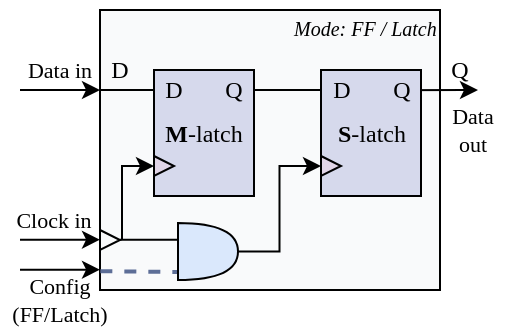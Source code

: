 <mxfile version="26.2.12">
  <diagram name="第 1 页" id="2U3ec2Lrw3CJrJBVDBDu">
    <mxGraphModel dx="-167" dy="224" grid="1" gridSize="10" guides="1" tooltips="1" connect="1" arrows="1" fold="1" page="1" pageScale="1" pageWidth="255" pageHeight="165" math="0" shadow="0">
      <root>
        <mxCell id="0" />
        <mxCell id="1" parent="0" />
        <mxCell id="G3UJgIYXZJjlc9Zsjnps-1" value="" style="rounded=0;whiteSpace=wrap;html=1;fillColor=#F9FAFB;strokeColor=#000000;strokeWidth=1;fontFamily=Times New Roman;" parent="1" vertex="1">
          <mxGeometry x="561" y="5" width="170" height="140" as="geometry" />
        </mxCell>
        <mxCell id="G3UJgIYXZJjlc9Zsjnps-10" value="" style="triangle;whiteSpace=wrap;html=1;strokeWidth=1;fillColor=light-dark(#f9fafb, #1d293b);strokeColor=#000000;fontFamily=Times New Roman;" parent="1" vertex="1">
          <mxGeometry x="561" y="115" width="10" height="10" as="geometry" />
        </mxCell>
        <mxCell id="G3UJgIYXZJjlc9Zsjnps-11" value="" style="endArrow=classic;html=1;rounded=0;exitX=1;exitY=0.5;exitDx=0;exitDy=0;edgeStyle=orthogonalEdgeStyle;strokeWidth=1;endFill=1;fontFamily=Times New Roman;entryX=0;entryY=0.5;entryDx=0;entryDy=0;" parent="1" target="wC-l8S20R2a5h-04oCZZ-35" edge="1">
          <mxGeometry width="50" height="50" relative="1" as="geometry">
            <mxPoint x="572.0" y="120" as="sourcePoint" />
            <mxPoint x="587.0" y="83" as="targetPoint" />
            <Array as="points">
              <mxPoint x="572" y="83" />
            </Array>
          </mxGeometry>
        </mxCell>
        <mxCell id="G3UJgIYXZJjlc9Zsjnps-12" value="" style="endArrow=classic;html=1;rounded=0;entryX=0;entryY=0.5;entryDx=0;entryDy=0;edgeStyle=orthogonalEdgeStyle;strokeWidth=1;endFill=1;fontFamily=Times New Roman;exitX=1;exitY=0.5;exitDx=0;exitDy=0;exitPerimeter=0;" parent="1" source="GTNCocy2A5qM65icqbY7-12" target="wC-l8S20R2a5h-04oCZZ-41" edge="1">
          <mxGeometry width="50" height="50" relative="1" as="geometry">
            <mxPoint x="620" y="120" as="sourcePoint" />
            <mxPoint x="641" y="100" as="targetPoint" />
          </mxGeometry>
        </mxCell>
        <mxCell id="G3UJgIYXZJjlc9Zsjnps-13" value="D" style="text;html=1;align=center;verticalAlign=middle;whiteSpace=wrap;rounded=0;fontFamily=Times New Roman;" parent="1" vertex="1">
          <mxGeometry x="561" y="25" width="20" height="20" as="geometry" />
        </mxCell>
        <mxCell id="G3UJgIYXZJjlc9Zsjnps-14" value="" style="endArrow=none;html=1;rounded=0;strokeWidth=1;endFill=1;fontFamily=Times New Roman;startFill=0;entryX=0;entryY=0.5;entryDx=0;entryDy=0;" parent="1" target="wC-l8S20R2a5h-04oCZZ-36" edge="1">
          <mxGeometry width="50" height="50" relative="1" as="geometry">
            <mxPoint x="561" y="45" as="sourcePoint" />
            <mxPoint x="581" y="48" as="targetPoint" />
          </mxGeometry>
        </mxCell>
        <mxCell id="G3UJgIYXZJjlc9Zsjnps-20" value="Q" style="text;html=1;align=center;verticalAlign=middle;whiteSpace=wrap;rounded=0;fontFamily=Times New Roman;" parent="1" vertex="1">
          <mxGeometry x="731" y="25" width="20" height="20" as="geometry" />
        </mxCell>
        <mxCell id="G3UJgIYXZJjlc9Zsjnps-21" value="Data in" style="text;html=1;align=center;verticalAlign=middle;whiteSpace=wrap;rounded=0;fontFamily=Times New Roman;fontSize=11;" parent="1" vertex="1">
          <mxGeometry x="516" y="20" width="50" height="30" as="geometry" />
        </mxCell>
        <mxCell id="G3UJgIYXZJjlc9Zsjnps-22" value="" style="endArrow=classic;html=1;rounded=0;fontFamily=Times New Roman;" parent="1" edge="1">
          <mxGeometry width="50" height="50" relative="1" as="geometry">
            <mxPoint x="521" y="45" as="sourcePoint" />
            <mxPoint x="561" y="45" as="targetPoint" />
          </mxGeometry>
        </mxCell>
        <mxCell id="G3UJgIYXZJjlc9Zsjnps-23" value="" style="endArrow=classic;html=1;rounded=0;fontFamily=Times New Roman;" parent="1" edge="1">
          <mxGeometry width="50" height="50" relative="1" as="geometry">
            <mxPoint x="521" y="119.83" as="sourcePoint" />
            <mxPoint x="561" y="119.83" as="targetPoint" />
          </mxGeometry>
        </mxCell>
        <mxCell id="G3UJgIYXZJjlc9Zsjnps-24" value="Clock in" style="text;html=1;align=center;verticalAlign=middle;whiteSpace=wrap;rounded=0;fontFamily=Times New Roman;fontSize=11;" parent="1" vertex="1">
          <mxGeometry x="513" y="95" width="50" height="30" as="geometry" />
        </mxCell>
        <mxCell id="G3UJgIYXZJjlc9Zsjnps-25" value="&lt;span style=&quot;background-color: transparent; color: light-dark(rgb(0, 0, 0), rgb(255, 255, 255));&quot;&gt;Data&lt;/span&gt;&lt;br&gt;&lt;div&gt;out&lt;/div&gt;" style="text;html=1;align=center;verticalAlign=middle;whiteSpace=wrap;rounded=0;fontFamily=Times New Roman;fontSize=11;" parent="1" vertex="1">
          <mxGeometry x="730" y="50" width="35" height="30" as="geometry" />
        </mxCell>
        <mxCell id="G3UJgIYXZJjlc9Zsjnps-26" value="" style="endArrow=classic;html=1;rounded=0;fontFamily=Times New Roman;exitX=0.5;exitY=0;exitDx=0;exitDy=0;" parent="1" edge="1">
          <mxGeometry width="50" height="50" relative="1" as="geometry">
            <mxPoint x="701" y="45.18" as="sourcePoint" />
            <mxPoint x="750" y="45" as="targetPoint" />
          </mxGeometry>
        </mxCell>
        <mxCell id="G3UJgIYXZJjlc9Zsjnps-27" value="" style="endArrow=none;html=1;rounded=0;exitX=0.001;exitY=0.933;exitDx=0;exitDy=0;exitPerimeter=0;strokeWidth=2;endFill=1;fontFamily=Times New Roman;strokeColor=#5D6E97;dashed=1;startFill=0;" parent="1" source="G3UJgIYXZJjlc9Zsjnps-1" edge="1">
          <mxGeometry width="50" height="50" relative="1" as="geometry">
            <mxPoint x="694" y="145" as="sourcePoint" />
            <mxPoint x="600" y="136" as="targetPoint" />
          </mxGeometry>
        </mxCell>
        <mxCell id="G3UJgIYXZJjlc9Zsjnps-28" value="" style="endArrow=classic;html=1;rounded=0;fontFamily=Times New Roman;" parent="1" edge="1">
          <mxGeometry width="50" height="50" relative="1" as="geometry">
            <mxPoint x="521" y="134.83" as="sourcePoint" />
            <mxPoint x="561" y="134.83" as="targetPoint" />
          </mxGeometry>
        </mxCell>
        <mxCell id="G3UJgIYXZJjlc9Zsjnps-29" value="&lt;code data-end=&quot;407&quot; data-start=&quot;388&quot;&gt;&lt;font face=&quot;Times New Roman&quot;&gt;Config (FF/Latch)&lt;/font&gt;&lt;/code&gt;" style="text;html=1;align=center;verticalAlign=middle;whiteSpace=wrap;rounded=0;fontFamily=Times New Roman;fontSize=11;" parent="1" vertex="1">
          <mxGeometry x="511" y="135" width="60" height="30" as="geometry" />
        </mxCell>
        <mxCell id="wC-l8S20R2a5h-04oCZZ-8" style="edgeStyle=orthogonalEdgeStyle;rounded=0;orthogonalLoop=1;jettySize=auto;html=1;exitX=0.5;exitY=1;exitDx=0;exitDy=0;fontFamily=Times New Roman;" parent="1" source="G3UJgIYXZJjlc9Zsjnps-20" target="G3UJgIYXZJjlc9Zsjnps-20" edge="1">
          <mxGeometry relative="1" as="geometry" />
        </mxCell>
        <mxCell id="wC-l8S20R2a5h-04oCZZ-33" value="" style="group" parent="1" vertex="1" connectable="0">
          <mxGeometry x="588" y="35" width="50" height="63" as="geometry" />
        </mxCell>
        <mxCell id="wC-l8S20R2a5h-04oCZZ-34" value="&lt;b&gt;M&lt;/b&gt;-latch" style="rounded=0;whiteSpace=wrap;html=1;fillColor=#D6D9EC;strokeColor=light-dark(#000000, #9577a3);strokeWidth=1;fontFamily=Times New Roman;" parent="wC-l8S20R2a5h-04oCZZ-33" vertex="1">
          <mxGeometry width="50" height="63" as="geometry" />
        </mxCell>
        <mxCell id="wC-l8S20R2a5h-04oCZZ-35" value="" style="triangle;whiteSpace=wrap;html=1;strokeWidth=1;fillColor=#e1d5e7;strokeColor=#000000;fontFamily=Times New Roman;" parent="wC-l8S20R2a5h-04oCZZ-33" vertex="1">
          <mxGeometry y="43" width="10" height="10" as="geometry" />
        </mxCell>
        <mxCell id="wC-l8S20R2a5h-04oCZZ-36" value="D" style="text;html=1;align=center;verticalAlign=middle;whiteSpace=wrap;rounded=0;fontFamily=Times New Roman;" parent="wC-l8S20R2a5h-04oCZZ-33" vertex="1">
          <mxGeometry width="20" height="20" as="geometry" />
        </mxCell>
        <mxCell id="wC-l8S20R2a5h-04oCZZ-37" value="Q" style="text;html=1;align=center;verticalAlign=middle;whiteSpace=wrap;rounded=0;fontFamily=Times New Roman;" parent="wC-l8S20R2a5h-04oCZZ-33" vertex="1">
          <mxGeometry x="30" width="20" height="20" as="geometry" />
        </mxCell>
        <mxCell id="wC-l8S20R2a5h-04oCZZ-39" value="" style="group" parent="1" vertex="1" connectable="0">
          <mxGeometry x="671.5" y="35" width="50" height="63" as="geometry" />
        </mxCell>
        <mxCell id="wC-l8S20R2a5h-04oCZZ-40" value="&lt;b&gt;S&lt;/b&gt;-latch" style="rounded=0;whiteSpace=wrap;html=1;fillColor=#D6D9EC;strokeColor=light-dark(#000000, #9577a3);strokeWidth=1;fontFamily=Times New Roman;" parent="wC-l8S20R2a5h-04oCZZ-39" vertex="1">
          <mxGeometry width="50" height="63" as="geometry" />
        </mxCell>
        <mxCell id="wC-l8S20R2a5h-04oCZZ-41" value="" style="triangle;whiteSpace=wrap;html=1;strokeWidth=1;fillColor=#e1d5e7;strokeColor=#000000;fontFamily=Times New Roman;" parent="wC-l8S20R2a5h-04oCZZ-39" vertex="1">
          <mxGeometry y="43" width="10" height="10" as="geometry" />
        </mxCell>
        <mxCell id="wC-l8S20R2a5h-04oCZZ-42" value="D" style="text;html=1;align=center;verticalAlign=middle;whiteSpace=wrap;rounded=0;fontFamily=Times New Roman;" parent="wC-l8S20R2a5h-04oCZZ-39" vertex="1">
          <mxGeometry width="20" height="20" as="geometry" />
        </mxCell>
        <mxCell id="wC-l8S20R2a5h-04oCZZ-43" value="Q" style="text;html=1;align=center;verticalAlign=middle;whiteSpace=wrap;rounded=0;fontFamily=Times New Roman;" parent="wC-l8S20R2a5h-04oCZZ-39" vertex="1">
          <mxGeometry x="30" width="20" height="20" as="geometry" />
        </mxCell>
        <mxCell id="wC-l8S20R2a5h-04oCZZ-44" style="edgeStyle=orthogonalEdgeStyle;rounded=0;orthogonalLoop=1;jettySize=auto;html=1;entryX=0;entryY=0.5;entryDx=0;entryDy=0;endArrow=none;startFill=0;" parent="1" source="wC-l8S20R2a5h-04oCZZ-37" target="wC-l8S20R2a5h-04oCZZ-42" edge="1">
          <mxGeometry relative="1" as="geometry">
            <Array as="points">
              <mxPoint x="651" y="45" />
              <mxPoint x="651" y="45" />
            </Array>
          </mxGeometry>
        </mxCell>
        <mxCell id="wC-l8S20R2a5h-04oCZZ-53" value="&lt;font style=&quot;font-size: 10px;&quot; face=&quot;Times New Roman&quot;&gt;&lt;i&gt;Mode: FF / Latch&lt;/i&gt;&lt;/font&gt;" style="text;whiteSpace=wrap;html=1;" parent="1" vertex="1">
          <mxGeometry x="656" width="75" height="20" as="geometry" />
        </mxCell>
        <mxCell id="GTNCocy2A5qM65icqbY7-2" value="" style="endArrow=none;html=1;rounded=0;strokeWidth=1;endFill=1;fontFamily=Times New Roman;startFill=0;entryX=0;entryY=0.293;entryDx=0;entryDy=0;entryPerimeter=0;" edge="1" parent="1" target="GTNCocy2A5qM65icqbY7-12">
          <mxGeometry width="50" height="50" relative="1" as="geometry">
            <mxPoint x="571" y="119.85" as="sourcePoint" />
            <mxPoint x="598" y="119.85" as="targetPoint" />
          </mxGeometry>
        </mxCell>
        <mxCell id="GTNCocy2A5qM65icqbY7-12" value="" style="shape=or;whiteSpace=wrap;html=1;fillColor=#dae8fc;strokeColor=#000000;" vertex="1" parent="1">
          <mxGeometry x="600" y="111.5" width="30" height="28.5" as="geometry" />
        </mxCell>
      </root>
    </mxGraphModel>
  </diagram>
</mxfile>
